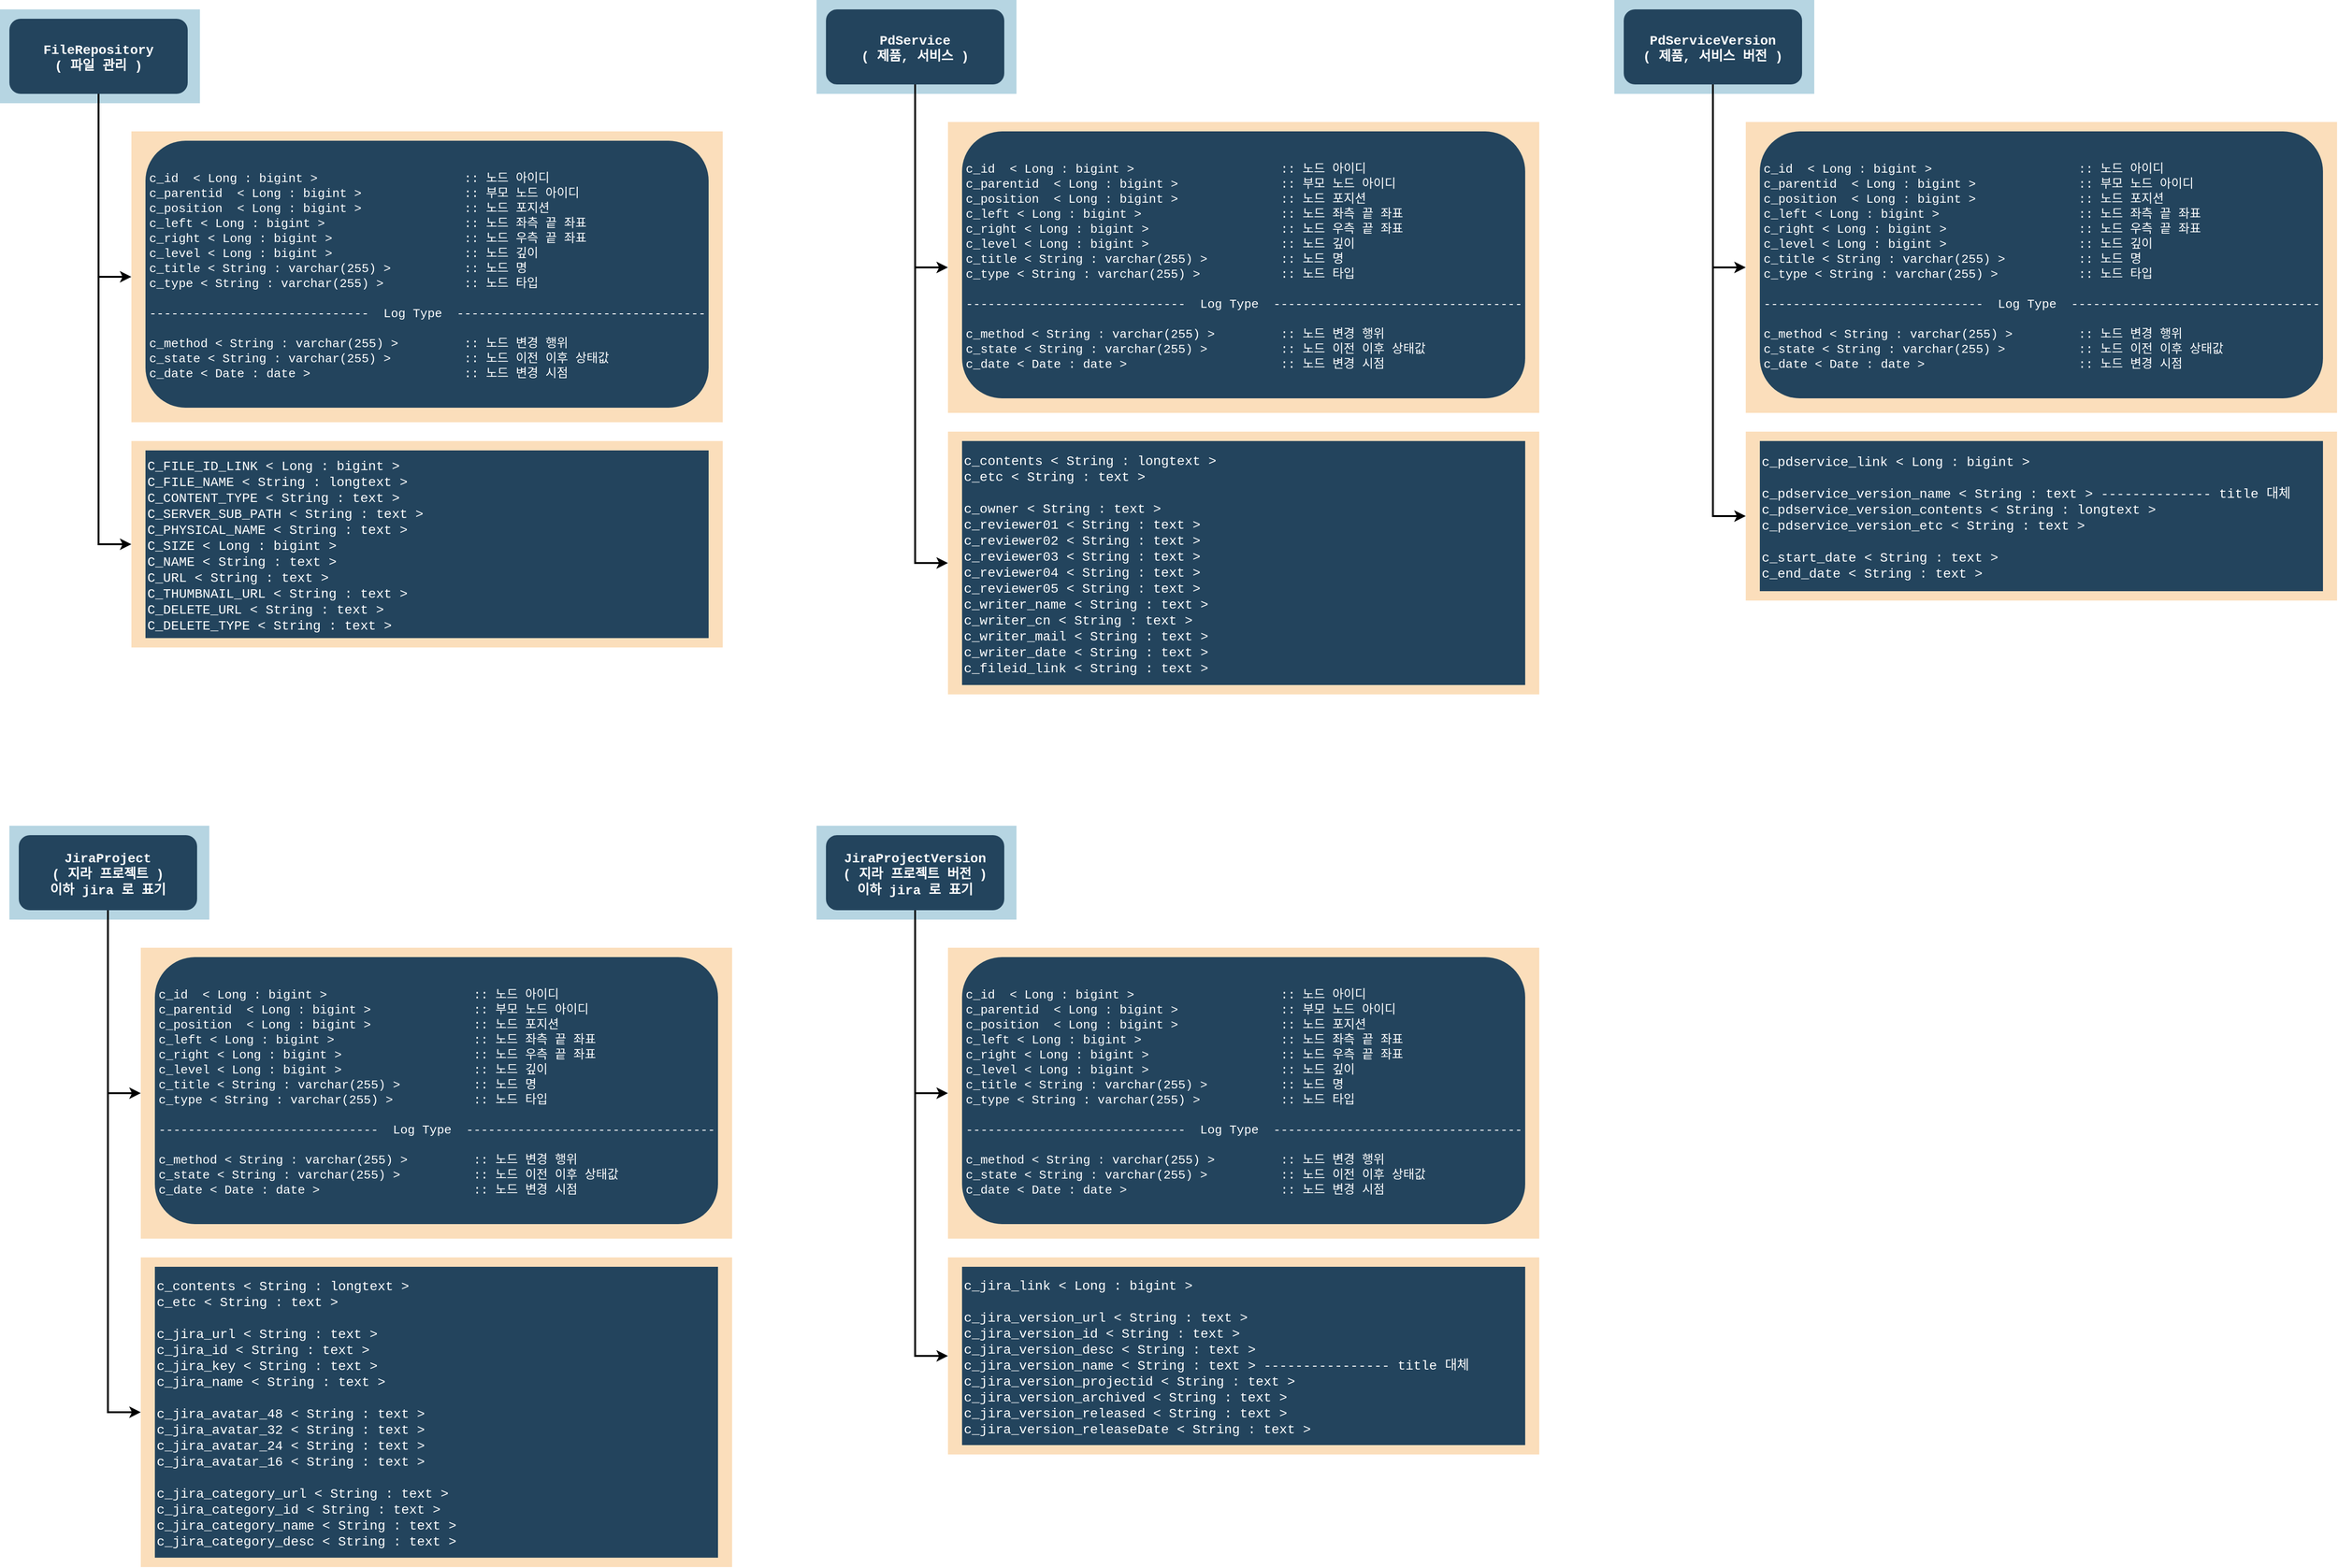<mxfile version="21.0.10" type="github">
  <diagram name="페이지-1" id="RUyc2Q7VVCUn38qS7GnB">
    <mxGraphModel dx="1623" dy="1314" grid="1" gridSize="10" guides="1" tooltips="1" connect="1" arrows="1" fold="1" page="1" pageScale="1" pageWidth="827" pageHeight="1169" math="0" shadow="0">
      <root>
        <mxCell id="0" />
        <mxCell id="1" parent="0" />
        <mxCell id="3NGBtrKvB-5Wj472oprQ-4" value="" style="fillColor=#10739E;strokeColor=none;opacity=30;fontFamily=Courier New;" parent="1" vertex="1">
          <mxGeometry x="70" y="210" width="213" height="100" as="geometry" />
        </mxCell>
        <mxCell id="3NGBtrKvB-5Wj472oprQ-6" value="FileRepository&#xa;( 파일 관리 )" style="rounded=1;fillColor=#23445D;gradientColor=none;strokeColor=none;fontColor=#FFFFFF;fontStyle=1;fontFamily=Courier New;fontSize=14" parent="1" vertex="1">
          <mxGeometry x="80" y="220" width="190" height="80" as="geometry" />
        </mxCell>
        <mxCell id="3NGBtrKvB-5Wj472oprQ-12" value="" style="edgeStyle=elbowEdgeStyle;elbow=horizontal;strokeWidth=2;rounded=0;fontFamily=Courier New;entryX=0;entryY=0.5;entryDx=0;entryDy=0;" parent="1" source="3NGBtrKvB-5Wj472oprQ-6" edge="1" target="LiMFixPkiIBG6aPx5YbL-1">
          <mxGeometry x="-50" y="20" width="100" height="100" as="geometry">
            <mxPoint x="-50" y="120" as="sourcePoint" />
            <mxPoint x="210" y="487.25" as="targetPoint" />
            <Array as="points">
              <mxPoint x="175" y="320" />
            </Array>
          </mxGeometry>
        </mxCell>
        <mxCell id="3NGBtrKvB-5Wj472oprQ-13" value="" style="edgeStyle=elbowEdgeStyle;elbow=horizontal;strokeWidth=2;rounded=0;fontFamily=Courier New;entryX=0;entryY=0.5;entryDx=0;entryDy=0;" parent="1" source="3NGBtrKvB-5Wj472oprQ-6" target="LiMFixPkiIBG6aPx5YbL-3" edge="1">
          <mxGeometry x="-50" y="20" width="100" height="100" as="geometry">
            <mxPoint x="-50" y="120" as="sourcePoint" />
            <mxPoint x="215" y="710" as="targetPoint" />
            <Array as="points">
              <mxPoint x="175" y="360" />
            </Array>
          </mxGeometry>
        </mxCell>
        <mxCell id="LiMFixPkiIBG6aPx5YbL-1" value="" style="fillColor=#F2931E;strokeColor=none;opacity=30;fontFamily=Courier New;" vertex="1" parent="1">
          <mxGeometry x="210" y="340" width="630" height="310" as="geometry" />
        </mxCell>
        <mxCell id="LiMFixPkiIBG6aPx5YbL-2" value="c_id  &lt; Long : bigint &gt;                    :: 노드 아이디&#xa;c_parentid  &lt; Long : bigint &gt;              :: 부모 노드 아이디&#xa;c_position  &lt; Long : bigint &gt;              :: 노드 포지션&#xa;c_left &lt; Long : bigint &gt;                   :: 노드 좌측 끝 좌표&#xa;c_right &lt; Long : bigint &gt;                  :: 노드 우측 끝 좌표&#xa;c_level &lt; Long : bigint &gt;                  :: 노드 깊이&#xa;c_title &lt; String : varchar(255) &gt;          :: 노드 명&#xa;c_type &lt; String : varchar(255) &gt;           :: 노드 타입&#xa;&#xa;------------------------------  Log Type  ----------------------------------&#xa;&#xa;c_method &lt; String : varchar(255) &gt;         :: 노드 변경 행위&#xa;c_state &lt; String : varchar(255) &gt;          :: 노드 이전 이후 상태값&#xa;c_date &lt; Date : date &gt;                     :: 노드 변경 시점" style="rounded=1;fillColor=#23445D;gradientColor=none;strokeColor=none;fontColor=#FFFFFF;fontStyle=0;fontFamily=Courier New;fontSize=13;align=left;spacing=4;textDirection=ltr;" vertex="1" parent="1">
          <mxGeometry x="225" y="350" width="600" height="284.5" as="geometry" />
        </mxCell>
        <mxCell id="LiMFixPkiIBG6aPx5YbL-3" value="" style="fillColor=#F2931E;strokeColor=none;opacity=30;fontFamily=Courier New;" vertex="1" parent="1">
          <mxGeometry x="210" y="670" width="630" height="220" as="geometry" />
        </mxCell>
        <mxCell id="LiMFixPkiIBG6aPx5YbL-4" value="C_FILE_ID_LINK &lt; Long : bigint &gt;&#xa;C_FILE_NAME &lt; String : longtext &gt;&#xa;C_CONTENT_TYPE &lt; String : text &gt;&#xa;C_SERVER_SUB_PATH &lt; String : text &gt;&#xa;C_PHYSICAL_NAME &lt; String : text &gt;&#xa;C_SIZE &lt; Long : bigint &gt;&#xa;C_NAME &lt; String : text &gt;&#xa;C_URL &lt; String : text &gt;&#xa;C_THUMBNAIL_URL &lt; String : text &gt;&#xa;C_DELETE_URL &lt; String : text &gt;&#xa;C_DELETE_TYPE &lt; String : text &gt;" style="rounded=0;fillColor=#23445D;gradientColor=none;strokeColor=none;fontColor=#FFFFFF;fontStyle=0;fontFamily=Courier New;fontSize=14;align=left;" vertex="1" parent="1">
          <mxGeometry x="225" y="680" width="600" height="200" as="geometry" />
        </mxCell>
        <mxCell id="LiMFixPkiIBG6aPx5YbL-5" value="" style="fillColor=#10739E;strokeColor=none;opacity=30;fontFamily=Courier New;" vertex="1" parent="1">
          <mxGeometry x="940" y="200" width="213" height="100" as="geometry" />
        </mxCell>
        <mxCell id="LiMFixPkiIBG6aPx5YbL-6" value="PdService&#xa;( 제품, 서비스 )" style="rounded=1;fillColor=#23445D;gradientColor=none;strokeColor=none;fontColor=#FFFFFF;fontStyle=1;fontFamily=Courier New;fontSize=14" vertex="1" parent="1">
          <mxGeometry x="950" y="210" width="190" height="80" as="geometry" />
        </mxCell>
        <mxCell id="LiMFixPkiIBG6aPx5YbL-7" value="" style="edgeStyle=elbowEdgeStyle;elbow=horizontal;strokeWidth=2;rounded=0;fontFamily=Courier New;entryX=0;entryY=0.5;entryDx=0;entryDy=0;" edge="1" parent="1" source="LiMFixPkiIBG6aPx5YbL-6" target="LiMFixPkiIBG6aPx5YbL-9">
          <mxGeometry x="820" y="10" width="100" height="100" as="geometry">
            <mxPoint x="820" y="110" as="sourcePoint" />
            <mxPoint x="1080" y="477.25" as="targetPoint" />
            <Array as="points">
              <mxPoint x="1045" y="310" />
            </Array>
          </mxGeometry>
        </mxCell>
        <mxCell id="LiMFixPkiIBG6aPx5YbL-8" value="" style="edgeStyle=elbowEdgeStyle;elbow=horizontal;strokeWidth=2;rounded=0;fontFamily=Courier New;entryX=0;entryY=0.5;entryDx=0;entryDy=0;" edge="1" parent="1" source="LiMFixPkiIBG6aPx5YbL-6" target="LiMFixPkiIBG6aPx5YbL-11">
          <mxGeometry x="820" y="10" width="100" height="100" as="geometry">
            <mxPoint x="820" y="110" as="sourcePoint" />
            <mxPoint x="1085" y="700" as="targetPoint" />
            <Array as="points">
              <mxPoint x="1045" y="350" />
            </Array>
          </mxGeometry>
        </mxCell>
        <mxCell id="LiMFixPkiIBG6aPx5YbL-9" value="" style="fillColor=#F2931E;strokeColor=none;opacity=30;fontFamily=Courier New;" vertex="1" parent="1">
          <mxGeometry x="1080" y="330" width="630" height="310" as="geometry" />
        </mxCell>
        <mxCell id="LiMFixPkiIBG6aPx5YbL-10" value="c_id  &lt; Long : bigint &gt;                    :: 노드 아이디&#xa;c_parentid  &lt; Long : bigint &gt;              :: 부모 노드 아이디&#xa;c_position  &lt; Long : bigint &gt;              :: 노드 포지션&#xa;c_left &lt; Long : bigint &gt;                   :: 노드 좌측 끝 좌표&#xa;c_right &lt; Long : bigint &gt;                  :: 노드 우측 끝 좌표&#xa;c_level &lt; Long : bigint &gt;                  :: 노드 깊이&#xa;c_title &lt; String : varchar(255) &gt;          :: 노드 명&#xa;c_type &lt; String : varchar(255) &gt;           :: 노드 타입&#xa;&#xa;------------------------------  Log Type  ----------------------------------&#xa;&#xa;c_method &lt; String : varchar(255) &gt;         :: 노드 변경 행위&#xa;c_state &lt; String : varchar(255) &gt;          :: 노드 이전 이후 상태값&#xa;c_date &lt; Date : date &gt;                     :: 노드 변경 시점" style="rounded=1;fillColor=#23445D;gradientColor=none;strokeColor=none;fontColor=#FFFFFF;fontStyle=0;fontFamily=Courier New;fontSize=13;align=left;spacing=4;textDirection=ltr;" vertex="1" parent="1">
          <mxGeometry x="1095" y="340" width="600" height="284.5" as="geometry" />
        </mxCell>
        <mxCell id="LiMFixPkiIBG6aPx5YbL-11" value="" style="fillColor=#F2931E;strokeColor=none;opacity=30;fontFamily=Courier New;" vertex="1" parent="1">
          <mxGeometry x="1080" y="660" width="630" height="280" as="geometry" />
        </mxCell>
        <mxCell id="LiMFixPkiIBG6aPx5YbL-12" value="c_contents &lt; String : longtext &gt;&#xa;c_etc &lt; String : text &gt;&#xa;&#xa;c_owner &lt; String : text &gt;&#xa;c_reviewer01 &lt; String : text &gt;&#xa;c_reviewer02 &lt; String : text &gt;&#xa;c_reviewer03 &lt; String : text &gt;&#xa;c_reviewer04 &lt; String : text &gt;&#xa;c_reviewer05 &lt; String : text &gt;&#xa;c_writer_name &lt; String : text &gt;&#xa;c_writer_cn &lt; String : text &gt;&#xa;c_writer_mail &lt; String : text &gt;&#xa;c_writer_date &lt; String : text &gt;&#xa;c_fileid_link &lt; String : text &gt;" style="rounded=0;fillColor=#23445D;gradientColor=none;strokeColor=none;fontColor=#FFFFFF;fontStyle=0;fontFamily=Courier New;fontSize=14;align=left;" vertex="1" parent="1">
          <mxGeometry x="1095" y="670" width="600" height="260" as="geometry" />
        </mxCell>
        <mxCell id="LiMFixPkiIBG6aPx5YbL-13" value="" style="fillColor=#10739E;strokeColor=none;opacity=30;fontFamily=Courier New;" vertex="1" parent="1">
          <mxGeometry x="1790" y="200" width="213" height="100" as="geometry" />
        </mxCell>
        <mxCell id="LiMFixPkiIBG6aPx5YbL-14" value="PdServiceVersion&#xa;( 제품, 서비스 버전 )" style="rounded=1;fillColor=#23445D;gradientColor=none;strokeColor=none;fontColor=#FFFFFF;fontStyle=1;fontFamily=Courier New;fontSize=14" vertex="1" parent="1">
          <mxGeometry x="1800" y="210" width="190" height="80" as="geometry" />
        </mxCell>
        <mxCell id="LiMFixPkiIBG6aPx5YbL-15" value="" style="edgeStyle=elbowEdgeStyle;elbow=horizontal;strokeWidth=2;rounded=0;fontFamily=Courier New;entryX=0;entryY=0.5;entryDx=0;entryDy=0;" edge="1" parent="1" source="LiMFixPkiIBG6aPx5YbL-14" target="LiMFixPkiIBG6aPx5YbL-17">
          <mxGeometry x="1670" y="10" width="100" height="100" as="geometry">
            <mxPoint x="1670" y="110" as="sourcePoint" />
            <mxPoint x="1930" y="477.25" as="targetPoint" />
            <Array as="points">
              <mxPoint x="1895" y="310" />
            </Array>
          </mxGeometry>
        </mxCell>
        <mxCell id="LiMFixPkiIBG6aPx5YbL-16" value="" style="edgeStyle=elbowEdgeStyle;elbow=horizontal;strokeWidth=2;rounded=0;fontFamily=Courier New;entryX=0;entryY=0.5;entryDx=0;entryDy=0;" edge="1" parent="1" source="LiMFixPkiIBG6aPx5YbL-14" target="LiMFixPkiIBG6aPx5YbL-19">
          <mxGeometry x="1670" y="10" width="100" height="100" as="geometry">
            <mxPoint x="1670" y="110" as="sourcePoint" />
            <mxPoint x="1935" y="700" as="targetPoint" />
            <Array as="points">
              <mxPoint x="1895" y="350" />
            </Array>
          </mxGeometry>
        </mxCell>
        <mxCell id="LiMFixPkiIBG6aPx5YbL-17" value="" style="fillColor=#F2931E;strokeColor=none;opacity=30;fontFamily=Courier New;" vertex="1" parent="1">
          <mxGeometry x="1930" y="330" width="630" height="310" as="geometry" />
        </mxCell>
        <mxCell id="LiMFixPkiIBG6aPx5YbL-18" value="c_id  &lt; Long : bigint &gt;                    :: 노드 아이디&#xa;c_parentid  &lt; Long : bigint &gt;              :: 부모 노드 아이디&#xa;c_position  &lt; Long : bigint &gt;              :: 노드 포지션&#xa;c_left &lt; Long : bigint &gt;                   :: 노드 좌측 끝 좌표&#xa;c_right &lt; Long : bigint &gt;                  :: 노드 우측 끝 좌표&#xa;c_level &lt; Long : bigint &gt;                  :: 노드 깊이&#xa;c_title &lt; String : varchar(255) &gt;          :: 노드 명&#xa;c_type &lt; String : varchar(255) &gt;           :: 노드 타입&#xa;&#xa;------------------------------  Log Type  ----------------------------------&#xa;&#xa;c_method &lt; String : varchar(255) &gt;         :: 노드 변경 행위&#xa;c_state &lt; String : varchar(255) &gt;          :: 노드 이전 이후 상태값&#xa;c_date &lt; Date : date &gt;                     :: 노드 변경 시점" style="rounded=1;fillColor=#23445D;gradientColor=none;strokeColor=none;fontColor=#FFFFFF;fontStyle=0;fontFamily=Courier New;fontSize=13;align=left;spacing=4;textDirection=ltr;" vertex="1" parent="1">
          <mxGeometry x="1945" y="340" width="600" height="284.5" as="geometry" />
        </mxCell>
        <mxCell id="LiMFixPkiIBG6aPx5YbL-19" value="" style="fillColor=#F2931E;strokeColor=none;opacity=30;fontFamily=Courier New;" vertex="1" parent="1">
          <mxGeometry x="1930" y="660" width="630" height="180" as="geometry" />
        </mxCell>
        <mxCell id="LiMFixPkiIBG6aPx5YbL-20" value="c_pdservice_link &lt; Long : bigint &gt;&#xa;&#xa;c_pdservice_version_name &lt; String : text &gt; -------------- title 대체&#xa;c_pdservice_version_contents &lt; String : longtext &gt;&#xa;c_pdservice_version_etc &lt; String : text &gt;&#xa;&#xa;c_start_date &lt; String : text &gt;&#xa;c_end_date &lt; String : text &gt;" style="rounded=0;fillColor=#23445D;gradientColor=none;strokeColor=none;fontColor=#FFFFFF;fontStyle=0;fontFamily=Courier New;fontSize=14;align=left;" vertex="1" parent="1">
          <mxGeometry x="1945" y="670" width="600" height="160" as="geometry" />
        </mxCell>
        <mxCell id="LiMFixPkiIBG6aPx5YbL-21" value="" style="fillColor=#10739E;strokeColor=none;opacity=30;fontFamily=Courier New;" vertex="1" parent="1">
          <mxGeometry x="80" y="1080" width="213" height="100" as="geometry" />
        </mxCell>
        <mxCell id="LiMFixPkiIBG6aPx5YbL-22" value="JiraProject&#xa;( 지라 프로젝트 )&#xa;이하 jira 로 표기" style="rounded=1;fillColor=#23445D;gradientColor=none;strokeColor=none;fontColor=#FFFFFF;fontStyle=1;fontFamily=Courier New;fontSize=14" vertex="1" parent="1">
          <mxGeometry x="90" y="1090" width="190" height="80" as="geometry" />
        </mxCell>
        <mxCell id="LiMFixPkiIBG6aPx5YbL-23" value="" style="edgeStyle=elbowEdgeStyle;elbow=horizontal;strokeWidth=2;rounded=0;fontFamily=Courier New;entryX=0;entryY=0.5;entryDx=0;entryDy=0;" edge="1" parent="1" source="LiMFixPkiIBG6aPx5YbL-22" target="LiMFixPkiIBG6aPx5YbL-25">
          <mxGeometry x="-40" y="890" width="100" height="100" as="geometry">
            <mxPoint x="-40" y="990" as="sourcePoint" />
            <mxPoint x="220" y="1357.25" as="targetPoint" />
            <Array as="points">
              <mxPoint x="185" y="1190" />
            </Array>
          </mxGeometry>
        </mxCell>
        <mxCell id="LiMFixPkiIBG6aPx5YbL-24" value="" style="edgeStyle=elbowEdgeStyle;elbow=horizontal;strokeWidth=2;rounded=0;fontFamily=Courier New;entryX=0;entryY=0.5;entryDx=0;entryDy=0;" edge="1" parent="1" source="LiMFixPkiIBG6aPx5YbL-22" target="LiMFixPkiIBG6aPx5YbL-27">
          <mxGeometry x="-40" y="890" width="100" height="100" as="geometry">
            <mxPoint x="-40" y="990" as="sourcePoint" />
            <mxPoint x="225" y="1580" as="targetPoint" />
            <Array as="points">
              <mxPoint x="185" y="1230" />
            </Array>
          </mxGeometry>
        </mxCell>
        <mxCell id="LiMFixPkiIBG6aPx5YbL-25" value="" style="fillColor=#F2931E;strokeColor=none;opacity=30;fontFamily=Courier New;" vertex="1" parent="1">
          <mxGeometry x="220" y="1210" width="630" height="310" as="geometry" />
        </mxCell>
        <mxCell id="LiMFixPkiIBG6aPx5YbL-26" value="c_id  &lt; Long : bigint &gt;                    :: 노드 아이디&#xa;c_parentid  &lt; Long : bigint &gt;              :: 부모 노드 아이디&#xa;c_position  &lt; Long : bigint &gt;              :: 노드 포지션&#xa;c_left &lt; Long : bigint &gt;                   :: 노드 좌측 끝 좌표&#xa;c_right &lt; Long : bigint &gt;                  :: 노드 우측 끝 좌표&#xa;c_level &lt; Long : bigint &gt;                  :: 노드 깊이&#xa;c_title &lt; String : varchar(255) &gt;          :: 노드 명&#xa;c_type &lt; String : varchar(255) &gt;           :: 노드 타입&#xa;&#xa;------------------------------  Log Type  ----------------------------------&#xa;&#xa;c_method &lt; String : varchar(255) &gt;         :: 노드 변경 행위&#xa;c_state &lt; String : varchar(255) &gt;          :: 노드 이전 이후 상태값&#xa;c_date &lt; Date : date &gt;                     :: 노드 변경 시점" style="rounded=1;fillColor=#23445D;gradientColor=none;strokeColor=none;fontColor=#FFFFFF;fontStyle=0;fontFamily=Courier New;fontSize=13;align=left;spacing=4;textDirection=ltr;" vertex="1" parent="1">
          <mxGeometry x="235" y="1220" width="600" height="284.5" as="geometry" />
        </mxCell>
        <mxCell id="LiMFixPkiIBG6aPx5YbL-27" value="" style="fillColor=#F2931E;strokeColor=none;opacity=30;fontFamily=Courier New;" vertex="1" parent="1">
          <mxGeometry x="220" y="1540" width="630" height="330" as="geometry" />
        </mxCell>
        <mxCell id="LiMFixPkiIBG6aPx5YbL-28" value="c_contents &lt; String : longtext &gt;&#xa;c_etc &lt; String : text &gt;&#xa;&#xa;c_jira_url &lt; String : text &gt;&#xa;c_jira_id &lt; String : text &gt;  &#xa;c_jira_key &lt; String : text &gt;&#xa;c_jira_name &lt; String : text &gt;&#xa;&#xa;c_jira_avatar_48 &lt; String : text &gt;&#xa;c_jira_avatar_32 &lt; String : text &gt;&#xa;c_jira_avatar_24 &lt; String : text &gt;&#xa;c_jira_avatar_16 &lt; String : text &gt;&#xa;&#xa;c_jira_category_url &lt; String : text &gt;&#xa;c_jira_category_id &lt; String : text &gt;&#xa;c_jira_category_name &lt; String : text &gt;&#xa;c_jira_category_desc &lt; String : text &gt;" style="rounded=0;fillColor=#23445D;gradientColor=none;strokeColor=none;fontColor=#FFFFFF;fontStyle=0;fontFamily=Courier New;fontSize=14;align=left;" vertex="1" parent="1">
          <mxGeometry x="235" y="1550" width="600" height="310" as="geometry" />
        </mxCell>
        <mxCell id="LiMFixPkiIBG6aPx5YbL-29" value="" style="fillColor=#10739E;strokeColor=none;opacity=30;fontFamily=Courier New;" vertex="1" parent="1">
          <mxGeometry x="940" y="1080" width="213" height="100" as="geometry" />
        </mxCell>
        <mxCell id="LiMFixPkiIBG6aPx5YbL-30" value="JiraProjectVersion&#xa;( 지라 프로젝트 버전 )&#xa;이하 jira 로 표기" style="rounded=1;fillColor=#23445D;gradientColor=none;strokeColor=none;fontColor=#FFFFFF;fontStyle=1;fontFamily=Courier New;fontSize=14" vertex="1" parent="1">
          <mxGeometry x="950" y="1090" width="190" height="80" as="geometry" />
        </mxCell>
        <mxCell id="LiMFixPkiIBG6aPx5YbL-31" value="" style="edgeStyle=elbowEdgeStyle;elbow=horizontal;strokeWidth=2;rounded=0;fontFamily=Courier New;entryX=0;entryY=0.5;entryDx=0;entryDy=0;" edge="1" parent="1" source="LiMFixPkiIBG6aPx5YbL-30" target="LiMFixPkiIBG6aPx5YbL-33">
          <mxGeometry x="820" y="890" width="100" height="100" as="geometry">
            <mxPoint x="820" y="990" as="sourcePoint" />
            <mxPoint x="1080" y="1357.25" as="targetPoint" />
            <Array as="points">
              <mxPoint x="1045" y="1190" />
            </Array>
          </mxGeometry>
        </mxCell>
        <mxCell id="LiMFixPkiIBG6aPx5YbL-32" value="" style="edgeStyle=elbowEdgeStyle;elbow=horizontal;strokeWidth=2;rounded=0;fontFamily=Courier New;entryX=0;entryY=0.5;entryDx=0;entryDy=0;" edge="1" parent="1" source="LiMFixPkiIBG6aPx5YbL-30" target="LiMFixPkiIBG6aPx5YbL-35">
          <mxGeometry x="820" y="890" width="100" height="100" as="geometry">
            <mxPoint x="820" y="990" as="sourcePoint" />
            <mxPoint x="1085" y="1580" as="targetPoint" />
            <Array as="points">
              <mxPoint x="1045" y="1230" />
            </Array>
          </mxGeometry>
        </mxCell>
        <mxCell id="LiMFixPkiIBG6aPx5YbL-33" value="" style="fillColor=#F2931E;strokeColor=none;opacity=30;fontFamily=Courier New;" vertex="1" parent="1">
          <mxGeometry x="1080" y="1210" width="630" height="310" as="geometry" />
        </mxCell>
        <mxCell id="LiMFixPkiIBG6aPx5YbL-34" value="c_id  &lt; Long : bigint &gt;                    :: 노드 아이디&#xa;c_parentid  &lt; Long : bigint &gt;              :: 부모 노드 아이디&#xa;c_position  &lt; Long : bigint &gt;              :: 노드 포지션&#xa;c_left &lt; Long : bigint &gt;                   :: 노드 좌측 끝 좌표&#xa;c_right &lt; Long : bigint &gt;                  :: 노드 우측 끝 좌표&#xa;c_level &lt; Long : bigint &gt;                  :: 노드 깊이&#xa;c_title &lt; String : varchar(255) &gt;          :: 노드 명&#xa;c_type &lt; String : varchar(255) &gt;           :: 노드 타입&#xa;&#xa;------------------------------  Log Type  ----------------------------------&#xa;&#xa;c_method &lt; String : varchar(255) &gt;         :: 노드 변경 행위&#xa;c_state &lt; String : varchar(255) &gt;          :: 노드 이전 이후 상태값&#xa;c_date &lt; Date : date &gt;                     :: 노드 변경 시점" style="rounded=1;fillColor=#23445D;gradientColor=none;strokeColor=none;fontColor=#FFFFFF;fontStyle=0;fontFamily=Courier New;fontSize=13;align=left;spacing=4;textDirection=ltr;" vertex="1" parent="1">
          <mxGeometry x="1095" y="1220" width="600" height="284.5" as="geometry" />
        </mxCell>
        <mxCell id="LiMFixPkiIBG6aPx5YbL-35" value="" style="fillColor=#F2931E;strokeColor=none;opacity=30;fontFamily=Courier New;" vertex="1" parent="1">
          <mxGeometry x="1080" y="1540" width="630" height="210" as="geometry" />
        </mxCell>
        <mxCell id="LiMFixPkiIBG6aPx5YbL-36" value="c_jira_link &lt; Long : bigint &gt;&#xa;&#xa;c_jira_version_url &lt; String : text &gt;&#xa;c_jira_version_id &lt; String : text &gt;&#xa;c_jira_version_desc &lt; String : text &gt;&#xa;c_jira_version_name &lt; String : text &gt; ---------------- title 대체&#xa;c_jira_version_projectid &lt; String : text &gt;&#xa;c_jira_version_archived &lt; String : text &gt;&#xa;c_jira_version_released &lt; String : text &gt;&#xa;c_jira_version_releaseDate &lt; String : text &gt;" style="rounded=0;fillColor=#23445D;gradientColor=none;strokeColor=none;fontColor=#FFFFFF;fontStyle=0;fontFamily=Courier New;fontSize=14;align=left;" vertex="1" parent="1">
          <mxGeometry x="1095" y="1550" width="600" height="190" as="geometry" />
        </mxCell>
      </root>
    </mxGraphModel>
  </diagram>
</mxfile>

